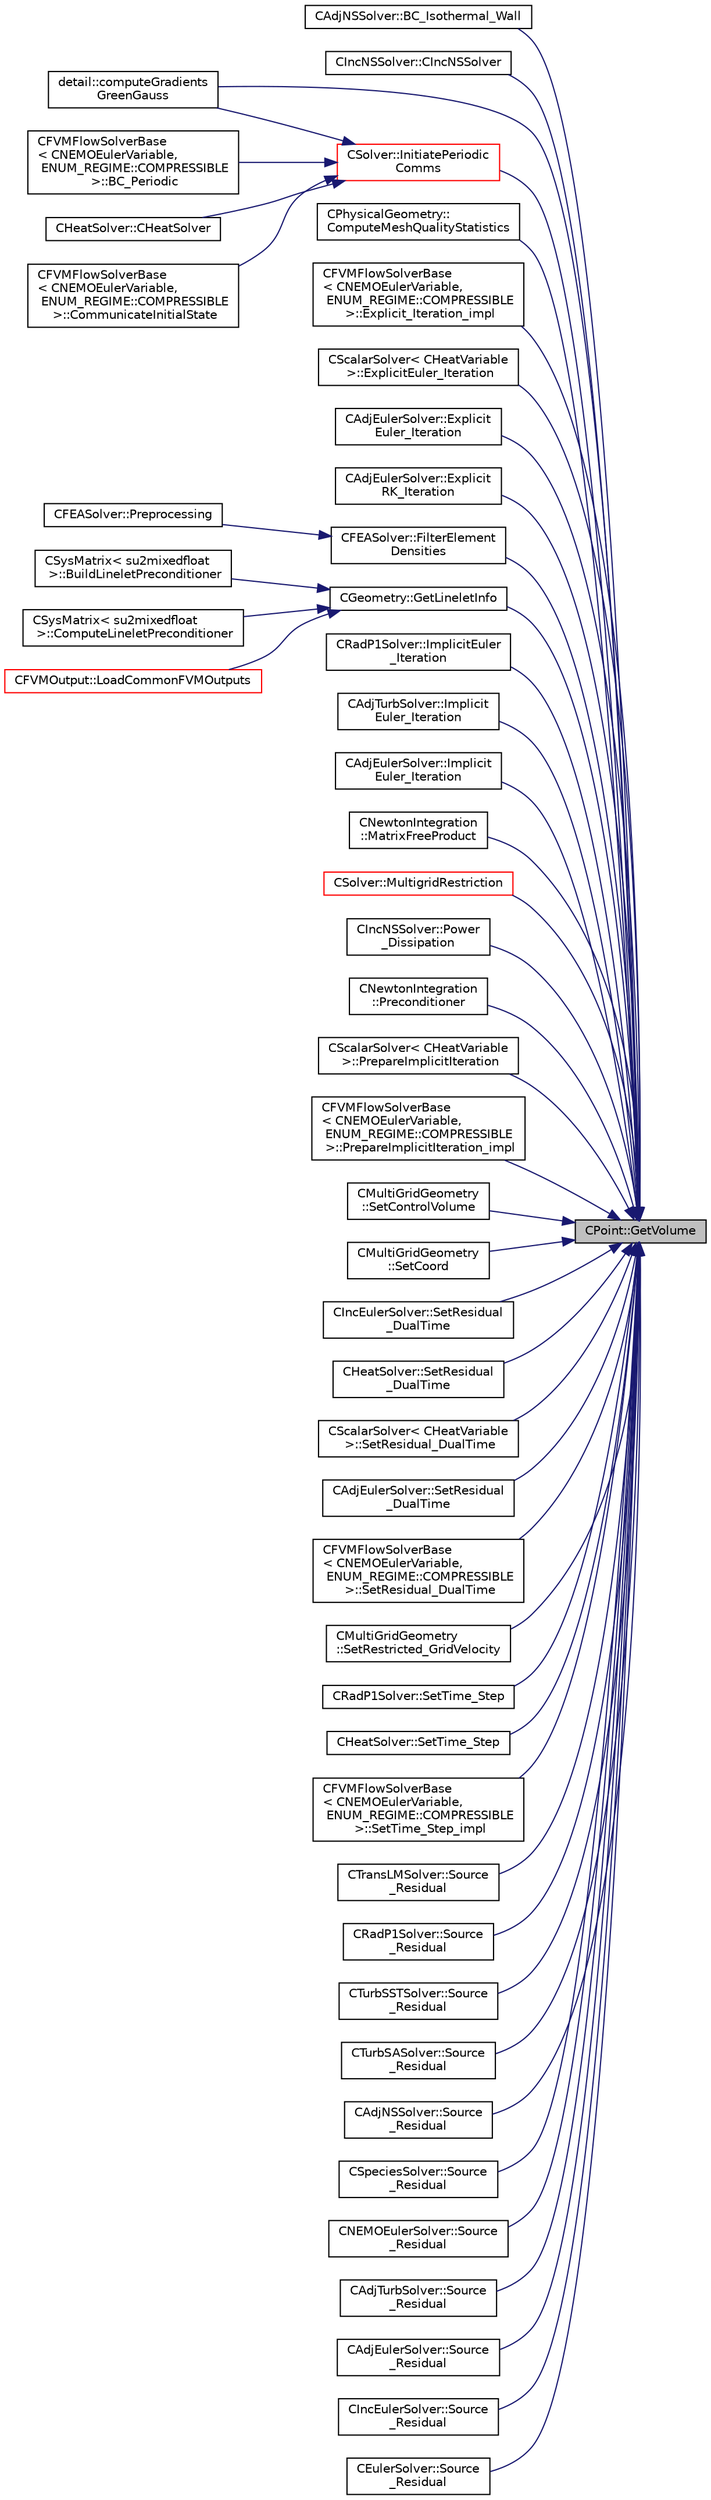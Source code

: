 digraph "CPoint::GetVolume"
{
 // LATEX_PDF_SIZE
  edge [fontname="Helvetica",fontsize="10",labelfontname="Helvetica",labelfontsize="10"];
  node [fontname="Helvetica",fontsize="10",shape=record];
  rankdir="RL";
  Node1 [label="CPoint::GetVolume",height=0.2,width=0.4,color="black", fillcolor="grey75", style="filled", fontcolor="black",tooltip="Get area or volume of the control volume."];
  Node1 -> Node2 [dir="back",color="midnightblue",fontsize="10",style="solid",fontname="Helvetica"];
  Node2 [label="CAdjNSSolver::BC_Isothermal_Wall",height=0.2,width=0.4,color="black", fillcolor="white", style="filled",URL="$classCAdjNSSolver.html#a159875229feba5b14c433990e5a89d60",tooltip="Impose via the residual or brute force the Navier-Stokes adjoint boundary condition (heat flux)."];
  Node1 -> Node3 [dir="back",color="midnightblue",fontsize="10",style="solid",fontname="Helvetica"];
  Node3 [label="CIncNSSolver::CIncNSSolver",height=0.2,width=0.4,color="black", fillcolor="white", style="filled",URL="$classCIncNSSolver.html#a82152ac7e91fb1c5c073d98a1f08e2aa",tooltip="Constructor of the class."];
  Node1 -> Node4 [dir="back",color="midnightblue",fontsize="10",style="solid",fontname="Helvetica"];
  Node4 [label="detail::computeGradients\lGreenGauss",height=0.2,width=0.4,color="black", fillcolor="white", style="filled",URL="$group__FvmAlgos.html#ga031dfb21c1777c986ae93d716ec4568b",tooltip="Compute the gradient of a field using the Green-Gauss theorem."];
  Node1 -> Node5 [dir="back",color="midnightblue",fontsize="10",style="solid",fontname="Helvetica"];
  Node5 [label="CPhysicalGeometry::\lComputeMeshQualityStatistics",height=0.2,width=0.4,color="black", fillcolor="white", style="filled",URL="$classCPhysicalGeometry.html#a7cb41549dc077f561b34e1595847a3c0",tooltip="Compute 3 grid quality metrics: orthogonality angle, dual cell aspect ratio, and dual cell volume rat..."];
  Node1 -> Node6 [dir="back",color="midnightblue",fontsize="10",style="solid",fontname="Helvetica"];
  Node6 [label="CFVMFlowSolverBase\l\< CNEMOEulerVariable,\l ENUM_REGIME::COMPRESSIBLE\l \>::Explicit_Iteration_impl",height=0.2,width=0.4,color="black", fillcolor="white", style="filled",URL="$classCFVMFlowSolverBase.html#ac30c9255150f29da2915a85264a1676c",tooltip="Generic implementation of explicit iterations with a preconditioner."];
  Node1 -> Node7 [dir="back",color="midnightblue",fontsize="10",style="solid",fontname="Helvetica"];
  Node7 [label="CScalarSolver\< CHeatVariable\l \>::ExplicitEuler_Iteration",height=0.2,width=0.4,color="black", fillcolor="white", style="filled",URL="$classCScalarSolver.html#aaf4aef293bafbe309494106b1ed7c896",tooltip="Update the solution using the explicit Euler scheme."];
  Node1 -> Node8 [dir="back",color="midnightblue",fontsize="10",style="solid",fontname="Helvetica"];
  Node8 [label="CAdjEulerSolver::Explicit\lEuler_Iteration",height=0.2,width=0.4,color="black", fillcolor="white", style="filled",URL="$classCAdjEulerSolver.html#ac6851acd72ffdbf5299680d5d92e065e",tooltip="Update the solution using a explicit Euler scheme."];
  Node1 -> Node9 [dir="back",color="midnightblue",fontsize="10",style="solid",fontname="Helvetica"];
  Node9 [label="CAdjEulerSolver::Explicit\lRK_Iteration",height=0.2,width=0.4,color="black", fillcolor="white", style="filled",URL="$classCAdjEulerSolver.html#a853b9218167a682db73ca73c0fccc2cc",tooltip="Update the solution using a Runge-Kutta strategy."];
  Node1 -> Node10 [dir="back",color="midnightblue",fontsize="10",style="solid",fontname="Helvetica"];
  Node10 [label="CFEASolver::FilterElement\lDensities",height=0.2,width=0.4,color="black", fillcolor="white", style="filled",URL="$classCFEASolver.html#a7e11c36921b2c146ca2fd7d1a0512ffd",tooltip="Filter the density field for topology optimization applications."];
  Node10 -> Node11 [dir="back",color="midnightblue",fontsize="10",style="solid",fontname="Helvetica"];
  Node11 [label="CFEASolver::Preprocessing",height=0.2,width=0.4,color="black", fillcolor="white", style="filled",URL="$classCFEASolver.html#a353159e003821dae0668dcfe7281bd68",tooltip="Set residuals to zero."];
  Node1 -> Node12 [dir="back",color="midnightblue",fontsize="10",style="solid",fontname="Helvetica"];
  Node12 [label="CGeometry::GetLineletInfo",height=0.2,width=0.4,color="black", fillcolor="white", style="filled",URL="$classCGeometry.html#ae1e8531f66b9d9fa0d87eae099130df3",tooltip="Get the linelet definition, this function computes the linelets if that has not been done yet."];
  Node12 -> Node13 [dir="back",color="midnightblue",fontsize="10",style="solid",fontname="Helvetica"];
  Node13 [label="CSysMatrix\< su2mixedfloat\l \>::BuildLineletPreconditioner",height=0.2,width=0.4,color="black", fillcolor="white", style="filled",URL="$classCSysMatrix.html#a256c93191f18011d8fed6816a13811a2",tooltip="Build the Linelet preconditioner."];
  Node12 -> Node14 [dir="back",color="midnightblue",fontsize="10",style="solid",fontname="Helvetica"];
  Node14 [label="CSysMatrix\< su2mixedfloat\l \>::ComputeLineletPreconditioner",height=0.2,width=0.4,color="black", fillcolor="white", style="filled",URL="$classCSysMatrix.html#a0b1aca3806964da984c4fefe61cf2c64",tooltip="Multiply CSysVector by the preconditioner."];
  Node12 -> Node15 [dir="back",color="midnightblue",fontsize="10",style="solid",fontname="Helvetica"];
  Node15 [label="CFVMOutput::LoadCommonFVMOutputs",height=0.2,width=0.4,color="red", fillcolor="white", style="filled",URL="$classCFVMOutput.html#a5375edccdb847e5e4b03dc742c9c4d9e",tooltip="Load common FVM outputs."];
  Node1 -> Node20 [dir="back",color="midnightblue",fontsize="10",style="solid",fontname="Helvetica"];
  Node20 [label="CRadP1Solver::ImplicitEuler\l_Iteration",height=0.2,width=0.4,color="black", fillcolor="white", style="filled",URL="$classCRadP1Solver.html#a23716727a079c099d449da9befa86696",tooltip="Update the solution using an implicit solver."];
  Node1 -> Node21 [dir="back",color="midnightblue",fontsize="10",style="solid",fontname="Helvetica"];
  Node21 [label="CAdjTurbSolver::Implicit\lEuler_Iteration",height=0.2,width=0.4,color="black", fillcolor="white", style="filled",URL="$classCAdjTurbSolver.html#a119fd6cc599337fd229174474d69f0fb",tooltip="Update the solution using an implicit solver."];
  Node1 -> Node22 [dir="back",color="midnightblue",fontsize="10",style="solid",fontname="Helvetica"];
  Node22 [label="CAdjEulerSolver::Implicit\lEuler_Iteration",height=0.2,width=0.4,color="black", fillcolor="white", style="filled",URL="$classCAdjEulerSolver.html#ab35fe7a0b2f840506e91d49961e07485",tooltip="Update the solution using an implicit solver."];
  Node1 -> Node23 [dir="back",color="midnightblue",fontsize="10",style="solid",fontname="Helvetica"];
  Node23 [label="CSolver::InitiatePeriodic\lComms",height=0.2,width=0.4,color="red", fillcolor="white", style="filled",URL="$classCSolver.html#a1a6e3eee698f471925178d422a0c3724",tooltip="Routine to load a solver quantity into the data structures for MPI periodic communication and to laun..."];
  Node23 -> Node24 [dir="back",color="midnightblue",fontsize="10",style="solid",fontname="Helvetica"];
  Node24 [label="CFVMFlowSolverBase\l\< CNEMOEulerVariable,\l ENUM_REGIME::COMPRESSIBLE\l \>::BC_Periodic",height=0.2,width=0.4,color="black", fillcolor="white", style="filled",URL="$classCFVMFlowSolverBase.html#a24ebe4d462bbef07ec992c8c4d3e3aa3",tooltip="Impose a periodic boundary condition by summing contributions from the complete control volume."];
  Node23 -> Node25 [dir="back",color="midnightblue",fontsize="10",style="solid",fontname="Helvetica"];
  Node25 [label="CHeatSolver::CHeatSolver",height=0.2,width=0.4,color="black", fillcolor="white", style="filled",URL="$classCHeatSolver.html#a89c9ece2b98a950e53f4ee9482968186",tooltip="Constructor of the class."];
  Node23 -> Node26 [dir="back",color="midnightblue",fontsize="10",style="solid",fontname="Helvetica"];
  Node26 [label="CFVMFlowSolverBase\l\< CNEMOEulerVariable,\l ENUM_REGIME::COMPRESSIBLE\l \>::CommunicateInitialState",height=0.2,width=0.4,color="black", fillcolor="white", style="filled",URL="$classCFVMFlowSolverBase.html#ae06b2ffc1a1010f31dcfea2c24dbf46a",tooltip="Communicate the initial solver state."];
  Node23 -> Node4 [dir="back",color="midnightblue",fontsize="10",style="solid",fontname="Helvetica"];
  Node1 -> Node43 [dir="back",color="midnightblue",fontsize="10",style="solid",fontname="Helvetica"];
  Node43 [label="CNewtonIntegration\l::MatrixFreeProduct",height=0.2,width=0.4,color="black", fillcolor="white", style="filled",URL="$classCNewtonIntegration.html#ae70c58a68a61016cf7109fbdf20b9a62",tooltip="Implementation of matrix-vector product with the real Jacobian of the nonlinear residuals."];
  Node1 -> Node44 [dir="back",color="midnightblue",fontsize="10",style="solid",fontname="Helvetica"];
  Node44 [label="CSolver::MultigridRestriction",height=0.2,width=0.4,color="red", fillcolor="white", style="filled",URL="$classCSolver.html#ac9a98c784f8475134d597a8ccdcebe46",tooltip="Interpolate variables to a coarser grid level."];
  Node1 -> Node54 [dir="back",color="midnightblue",fontsize="10",style="solid",fontname="Helvetica"];
  Node54 [label="CIncNSSolver::Power\l_Dissipation",height=0.2,width=0.4,color="black", fillcolor="white", style="filled",URL="$classCIncNSSolver.html#a2a83aa2d6d79d75c63de71c8bc9c1cf3",tooltip="Impose the (received) conjugate heat variables."];
  Node1 -> Node55 [dir="back",color="midnightblue",fontsize="10",style="solid",fontname="Helvetica"];
  Node55 [label="CNewtonIntegration\l::Preconditioner",height=0.2,width=0.4,color="black", fillcolor="white", style="filled",URL="$classCNewtonIntegration.html#a79013839512a0bfd866c2c0720e70014",tooltip="Wrapper for the preconditioner."];
  Node1 -> Node56 [dir="back",color="midnightblue",fontsize="10",style="solid",fontname="Helvetica"];
  Node56 [label="CScalarSolver\< CHeatVariable\l \>::PrepareImplicitIteration",height=0.2,width=0.4,color="black", fillcolor="white", style="filled",URL="$classCScalarSolver.html#a6f9e5c6d43ae80d65659f5136d663769",tooltip="Prepare an implicit iteration."];
  Node1 -> Node57 [dir="back",color="midnightblue",fontsize="10",style="solid",fontname="Helvetica"];
  Node57 [label="CFVMFlowSolverBase\l\< CNEMOEulerVariable,\l ENUM_REGIME::COMPRESSIBLE\l \>::PrepareImplicitIteration_impl",height=0.2,width=0.4,color="black", fillcolor="white", style="filled",URL="$classCFVMFlowSolverBase.html#a46cfc420fe60646eb1634ca3f9149a05",tooltip="Generic implementation to prepare an implicit iteration with an optional preconditioner applied to th..."];
  Node1 -> Node58 [dir="back",color="midnightblue",fontsize="10",style="solid",fontname="Helvetica"];
  Node58 [label="CMultiGridGeometry\l::SetControlVolume",height=0.2,width=0.4,color="black", fillcolor="white", style="filled",URL="$classCMultiGridGeometry.html#aa516893fc83e18269921b555a5e7da0c",tooltip="Set the edge structure of the agglomerated control volume."];
  Node1 -> Node59 [dir="back",color="midnightblue",fontsize="10",style="solid",fontname="Helvetica"];
  Node59 [label="CMultiGridGeometry\l::SetCoord",height=0.2,width=0.4,color="black", fillcolor="white", style="filled",URL="$classCMultiGridGeometry.html#a3e4c07f4473ae6066ff0c9078eb1a63a",tooltip="Set a representative coordinates of the agglomerated control volume."];
  Node1 -> Node60 [dir="back",color="midnightblue",fontsize="10",style="solid",fontname="Helvetica"];
  Node60 [label="CIncEulerSolver::SetResidual\l_DualTime",height=0.2,width=0.4,color="black", fillcolor="white", style="filled",URL="$classCIncEulerSolver.html#a0c0d199f63e6858f295f8fbe800fc3bb",tooltip="Set the total residual adding the term that comes from the Dual Time Strategy."];
  Node1 -> Node61 [dir="back",color="midnightblue",fontsize="10",style="solid",fontname="Helvetica"];
  Node61 [label="CHeatSolver::SetResidual\l_DualTime",height=0.2,width=0.4,color="black", fillcolor="white", style="filled",URL="$classCHeatSolver.html#a36514dfa7f0738e1f0dd11123f6a6eba",tooltip="Set the total residual adding the term that comes from the Dual Time-Stepping Strategy."];
  Node1 -> Node62 [dir="back",color="midnightblue",fontsize="10",style="solid",fontname="Helvetica"];
  Node62 [label="CScalarSolver\< CHeatVariable\l \>::SetResidual_DualTime",height=0.2,width=0.4,color="black", fillcolor="white", style="filled",URL="$classCScalarSolver.html#a1fe2b75e493aa743e0979110dea34caf",tooltip="Set the total residual adding the term that comes from the Dual Time-Stepping Strategy."];
  Node1 -> Node63 [dir="back",color="midnightblue",fontsize="10",style="solid",fontname="Helvetica"];
  Node63 [label="CAdjEulerSolver::SetResidual\l_DualTime",height=0.2,width=0.4,color="black", fillcolor="white", style="filled",URL="$classCAdjEulerSolver.html#a67528edd4e8c04961a941fab944a4395",tooltip="Set the total residual adding the term that comes from the Dual Time Strategy."];
  Node1 -> Node64 [dir="back",color="midnightblue",fontsize="10",style="solid",fontname="Helvetica"];
  Node64 [label="CFVMFlowSolverBase\l\< CNEMOEulerVariable,\l ENUM_REGIME::COMPRESSIBLE\l \>::SetResidual_DualTime",height=0.2,width=0.4,color="black", fillcolor="white", style="filled",URL="$classCFVMFlowSolverBase.html#afb95cb0aa636a2fbeb30b63314827691",tooltip="Set the total residual adding the term that comes from the Dual Time Strategy."];
  Node1 -> Node65 [dir="back",color="midnightblue",fontsize="10",style="solid",fontname="Helvetica"];
  Node65 [label="CMultiGridGeometry\l::SetRestricted_GridVelocity",height=0.2,width=0.4,color="black", fillcolor="white", style="filled",URL="$classCMultiGridGeometry.html#a93ad7df528090f8cd645a4691e4b13fd",tooltip="Set the grid velocity at each node in the coarse mesh level based on a restriction from a finer mesh."];
  Node1 -> Node66 [dir="back",color="midnightblue",fontsize="10",style="solid",fontname="Helvetica"];
  Node66 [label="CRadP1Solver::SetTime_Step",height=0.2,width=0.4,color="black", fillcolor="white", style="filled",URL="$classCRadP1Solver.html#a6368d3843e2536f86b86dd746f7e1033",tooltip="Compute the time step for solving the Radiation P1 equation."];
  Node1 -> Node67 [dir="back",color="midnightblue",fontsize="10",style="solid",fontname="Helvetica"];
  Node67 [label="CHeatSolver::SetTime_Step",height=0.2,width=0.4,color="black", fillcolor="white", style="filled",URL="$classCHeatSolver.html#a46a94222146629b60daac7226d0099c0",tooltip="A virtual member."];
  Node1 -> Node68 [dir="back",color="midnightblue",fontsize="10",style="solid",fontname="Helvetica"];
  Node68 [label="CFVMFlowSolverBase\l\< CNEMOEulerVariable,\l ENUM_REGIME::COMPRESSIBLE\l \>::SetTime_Step_impl",height=0.2,width=0.4,color="black", fillcolor="white", style="filled",URL="$classCFVMFlowSolverBase.html#aceafd6d8a3ef6e189711df90c7dbe38e",tooltip="Generic implementation to compute the time step based on CFL and conv/visc eigenvalues."];
  Node1 -> Node69 [dir="back",color="midnightblue",fontsize="10",style="solid",fontname="Helvetica"];
  Node69 [label="CTransLMSolver::Source\l_Residual",height=0.2,width=0.4,color="black", fillcolor="white", style="filled",URL="$classCTransLMSolver.html#a44ed4f90b0d02ea2cc779ca7f0974fce",tooltip="Source term computation."];
  Node1 -> Node70 [dir="back",color="midnightblue",fontsize="10",style="solid",fontname="Helvetica"];
  Node70 [label="CRadP1Solver::Source\l_Residual",height=0.2,width=0.4,color="black", fillcolor="white", style="filled",URL="$classCRadP1Solver.html#a0afd98427ff1d13febf86afee4f6d819",tooltip="Source term computation."];
  Node1 -> Node71 [dir="back",color="midnightblue",fontsize="10",style="solid",fontname="Helvetica"];
  Node71 [label="CTurbSSTSolver::Source\l_Residual",height=0.2,width=0.4,color="black", fillcolor="white", style="filled",URL="$classCTurbSSTSolver.html#a1a4833387e1c5030deaac3cd81bf0cbe",tooltip="Source term computation."];
  Node1 -> Node72 [dir="back",color="midnightblue",fontsize="10",style="solid",fontname="Helvetica"];
  Node72 [label="CTurbSASolver::Source\l_Residual",height=0.2,width=0.4,color="black", fillcolor="white", style="filled",URL="$classCTurbSASolver.html#ae254c08e17def463df09c9f804bf5194",tooltip="Source term computation."];
  Node1 -> Node73 [dir="back",color="midnightblue",fontsize="10",style="solid",fontname="Helvetica"];
  Node73 [label="CAdjNSSolver::Source\l_Residual",height=0.2,width=0.4,color="black", fillcolor="white", style="filled",URL="$classCAdjNSSolver.html#a3f7289e94076471c23e53da293b69645",tooltip="Source term computation."];
  Node1 -> Node74 [dir="back",color="midnightblue",fontsize="10",style="solid",fontname="Helvetica"];
  Node74 [label="CSpeciesSolver::Source\l_Residual",height=0.2,width=0.4,color="black", fillcolor="white", style="filled",URL="$classCSpeciesSolver.html#a02c01af54949033097952c6562e2ee64",tooltip="Source term computation for axisymmetric flow."];
  Node1 -> Node75 [dir="back",color="midnightblue",fontsize="10",style="solid",fontname="Helvetica"];
  Node75 [label="CNEMOEulerSolver::Source\l_Residual",height=0.2,width=0.4,color="black", fillcolor="white", style="filled",URL="$classCNEMOEulerSolver.html#a0758ca67e16c9f1f0f8fe5c8ec661cf7",tooltip="Source term integration."];
  Node1 -> Node76 [dir="back",color="midnightblue",fontsize="10",style="solid",fontname="Helvetica"];
  Node76 [label="CAdjTurbSolver::Source\l_Residual",height=0.2,width=0.4,color="black", fillcolor="white", style="filled",URL="$classCAdjTurbSolver.html#a5f05f842f8d9a3de8a5f438a663dd413",tooltip="Source term computation."];
  Node1 -> Node77 [dir="back",color="midnightblue",fontsize="10",style="solid",fontname="Helvetica"];
  Node77 [label="CAdjEulerSolver::Source\l_Residual",height=0.2,width=0.4,color="black", fillcolor="white", style="filled",URL="$classCAdjEulerSolver.html#ae216910d8440480535ade23935b75b92",tooltip="Source term integration."];
  Node1 -> Node78 [dir="back",color="midnightblue",fontsize="10",style="solid",fontname="Helvetica"];
  Node78 [label="CIncEulerSolver::Source\l_Residual",height=0.2,width=0.4,color="black", fillcolor="white", style="filled",URL="$classCIncEulerSolver.html#a5f9ced3a85731749b16d6f1bac9460f6",tooltip="Source term integration."];
  Node1 -> Node79 [dir="back",color="midnightblue",fontsize="10",style="solid",fontname="Helvetica"];
  Node79 [label="CEulerSolver::Source\l_Residual",height=0.2,width=0.4,color="black", fillcolor="white", style="filled",URL="$classCEulerSolver.html#a3173ebda0dc28e9fc17ced219fc60e9a",tooltip="Source term integration."];
}
